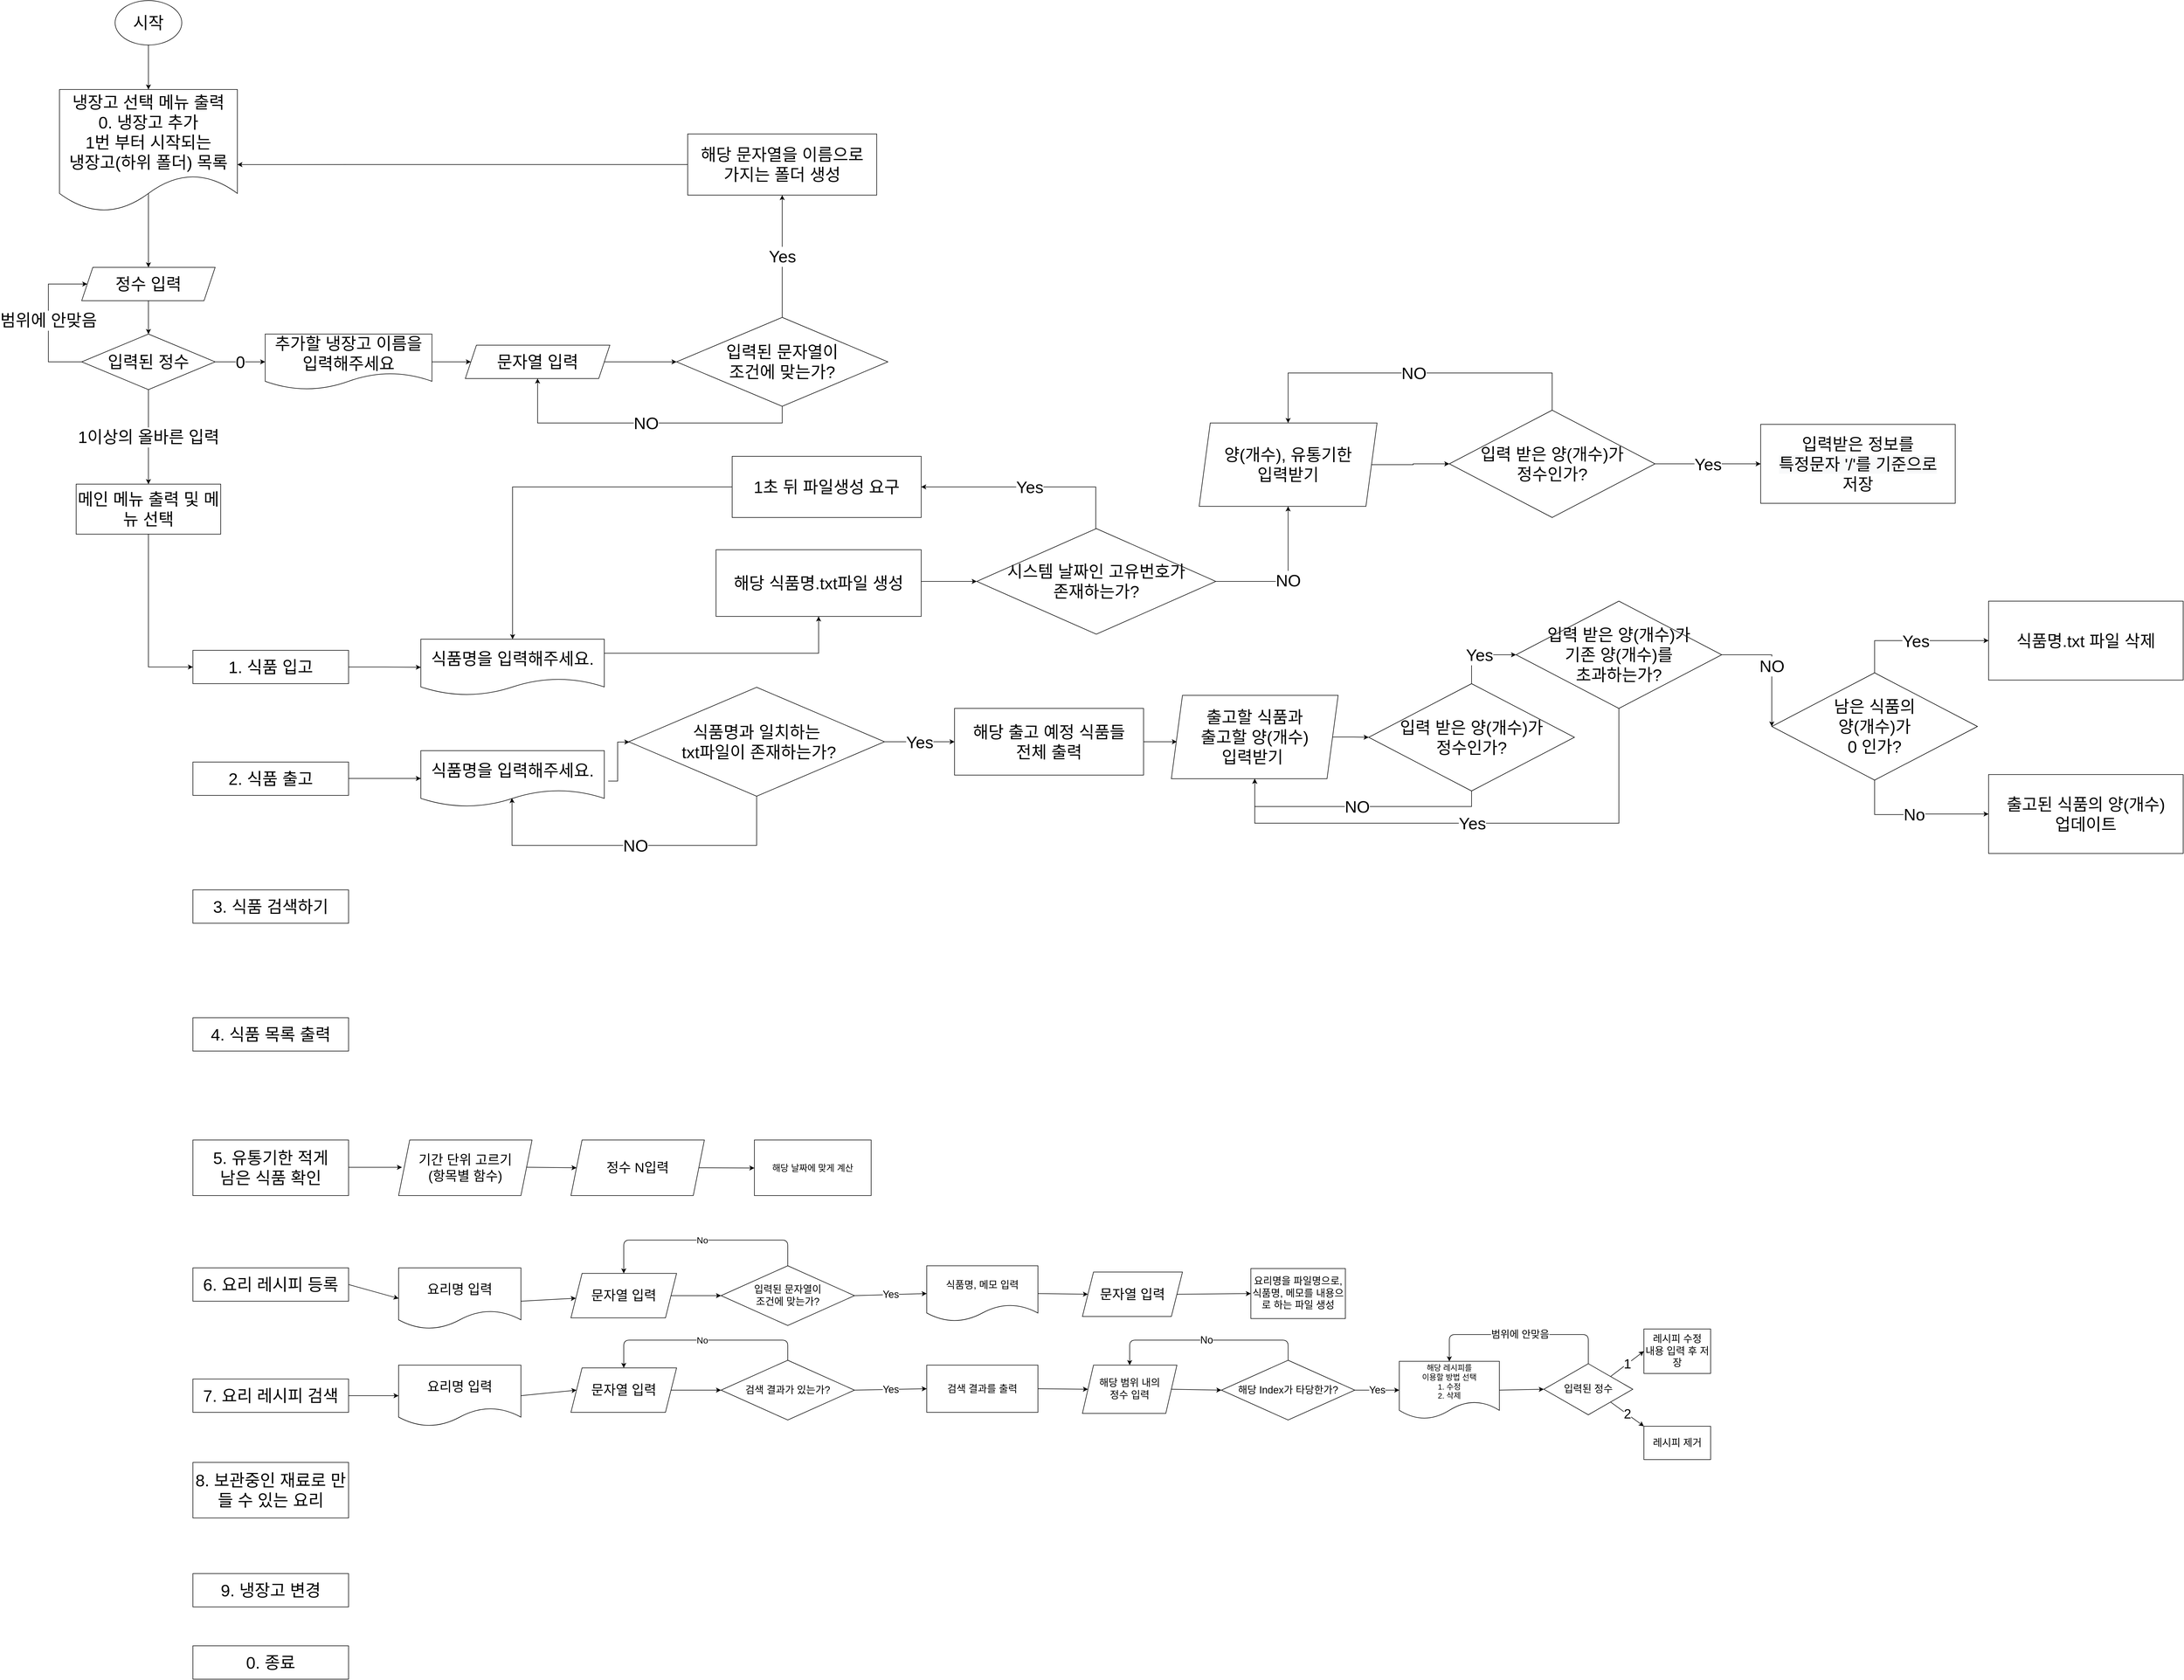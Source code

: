 <mxfile version="14.4.8" type="device"><diagram id="-t7eWM5vVxC-0zjSsLQU" name="Page-1"><mxGraphModel dx="7400" dy="7127" grid="1" gridSize="10" guides="1" tooltips="1" connect="1" arrows="1" fold="1" page="1" pageScale="1" pageWidth="827" pageHeight="1169" math="0" shadow="0"><root><mxCell id="0"/><mxCell id="1" parent="0"/><mxCell id="E0Xfxx2rZA5VtMKfs7qz-1" value="" style="edgeStyle=orthogonalEdgeStyle;rounded=0;orthogonalLoop=1;jettySize=auto;html=1;fontSize=30;" edge="1" parent="1" source="E0Xfxx2rZA5VtMKfs7qz-2" target="E0Xfxx2rZA5VtMKfs7qz-4"><mxGeometry relative="1" as="geometry"/></mxCell><mxCell id="E0Xfxx2rZA5VtMKfs7qz-2" value="시작" style="ellipse;whiteSpace=wrap;html=1;fontSize=30;" vertex="1" parent="1"><mxGeometry x="270" y="230" width="120" height="80" as="geometry"/></mxCell><mxCell id="E0Xfxx2rZA5VtMKfs7qz-3" value="" style="edgeStyle=orthogonalEdgeStyle;rounded=0;orthogonalLoop=1;jettySize=auto;html=1;fontSize=30;exitX=0.5;exitY=0.5;exitDx=0;exitDy=0;exitPerimeter=0;" edge="1" parent="1" source="E0Xfxx2rZA5VtMKfs7qz-4" target="E0Xfxx2rZA5VtMKfs7qz-6"><mxGeometry relative="1" as="geometry"/></mxCell><mxCell id="E0Xfxx2rZA5VtMKfs7qz-4" value="냉장고 선택 메뉴 출력&lt;br&gt;0. 냉장고 추가&lt;br&gt;1번 부터 시작되는 &lt;br&gt;냉장고(하위 폴더) 목록" style="shape=document;whiteSpace=wrap;html=1;boundedLbl=1;fontSize=30;" vertex="1" parent="1"><mxGeometry x="170" y="390" width="320" height="220" as="geometry"/></mxCell><mxCell id="E0Xfxx2rZA5VtMKfs7qz-5" value="" style="edgeStyle=orthogonalEdgeStyle;rounded=0;orthogonalLoop=1;jettySize=auto;html=1;fontSize=30;" edge="1" parent="1" source="E0Xfxx2rZA5VtMKfs7qz-6" target="E0Xfxx2rZA5VtMKfs7qz-10"><mxGeometry relative="1" as="geometry"/></mxCell><mxCell id="E0Xfxx2rZA5VtMKfs7qz-6" value="정수 입력" style="shape=parallelogram;perimeter=parallelogramPerimeter;whiteSpace=wrap;html=1;fixedSize=1;fontSize=30;" vertex="1" parent="1"><mxGeometry x="210" y="710" width="240" height="60" as="geometry"/></mxCell><mxCell id="E0Xfxx2rZA5VtMKfs7qz-7" value="범위에 안맞음" style="edgeStyle=orthogonalEdgeStyle;rounded=0;orthogonalLoop=1;jettySize=auto;html=1;entryX=0;entryY=0.5;entryDx=0;entryDy=0;fontSize=30;" edge="1" parent="1" source="E0Xfxx2rZA5VtMKfs7qz-10" target="E0Xfxx2rZA5VtMKfs7qz-6"><mxGeometry relative="1" as="geometry"><Array as="points"><mxPoint x="150" y="880"/><mxPoint x="150" y="740"/></Array></mxGeometry></mxCell><mxCell id="E0Xfxx2rZA5VtMKfs7qz-8" value="0" style="edgeStyle=orthogonalEdgeStyle;rounded=0;orthogonalLoop=1;jettySize=auto;html=1;fontSize=30;" edge="1" parent="1" source="E0Xfxx2rZA5VtMKfs7qz-10" target="E0Xfxx2rZA5VtMKfs7qz-12"><mxGeometry relative="1" as="geometry"/></mxCell><mxCell id="E0Xfxx2rZA5VtMKfs7qz-9" value="1이상의 올바른 입력" style="edgeStyle=orthogonalEdgeStyle;rounded=0;orthogonalLoop=1;jettySize=auto;html=1;fontSize=30;" edge="1" parent="1" source="E0Xfxx2rZA5VtMKfs7qz-10" target="E0Xfxx2rZA5VtMKfs7qz-21"><mxGeometry relative="1" as="geometry"/></mxCell><mxCell id="E0Xfxx2rZA5VtMKfs7qz-10" value="입력된 정수" style="rhombus;whiteSpace=wrap;html=1;fontSize=30;" vertex="1" parent="1"><mxGeometry x="210" y="830" width="240" height="100" as="geometry"/></mxCell><mxCell id="E0Xfxx2rZA5VtMKfs7qz-11" value="" style="edgeStyle=orthogonalEdgeStyle;rounded=0;orthogonalLoop=1;jettySize=auto;html=1;fontSize=30;" edge="1" parent="1" source="E0Xfxx2rZA5VtMKfs7qz-12" target="E0Xfxx2rZA5VtMKfs7qz-14"><mxGeometry relative="1" as="geometry"/></mxCell><mxCell id="E0Xfxx2rZA5VtMKfs7qz-12" value="추가할 냉장고 이름을 입력해주세요" style="shape=document;whiteSpace=wrap;html=1;boundedLbl=1;fontSize=30;" vertex="1" parent="1"><mxGeometry x="540" y="830" width="300" height="100" as="geometry"/></mxCell><mxCell id="E0Xfxx2rZA5VtMKfs7qz-13" value="" style="edgeStyle=orthogonalEdgeStyle;rounded=0;orthogonalLoop=1;jettySize=auto;html=1;fontSize=30;" edge="1" parent="1" source="E0Xfxx2rZA5VtMKfs7qz-14" target="E0Xfxx2rZA5VtMKfs7qz-17"><mxGeometry relative="1" as="geometry"/></mxCell><mxCell id="E0Xfxx2rZA5VtMKfs7qz-14" value="문자열 입력" style="shape=parallelogram;perimeter=parallelogramPerimeter;whiteSpace=wrap;html=1;fixedSize=1;fontSize=30;" vertex="1" parent="1"><mxGeometry x="900" y="850" width="260" height="60" as="geometry"/></mxCell><mxCell id="E0Xfxx2rZA5VtMKfs7qz-15" value="Yes" style="edgeStyle=orthogonalEdgeStyle;rounded=0;orthogonalLoop=1;jettySize=auto;html=1;fontSize=30;" edge="1" parent="1" source="E0Xfxx2rZA5VtMKfs7qz-17" target="E0Xfxx2rZA5VtMKfs7qz-19"><mxGeometry relative="1" as="geometry"/></mxCell><mxCell id="E0Xfxx2rZA5VtMKfs7qz-16" value="NO" style="edgeStyle=orthogonalEdgeStyle;rounded=0;orthogonalLoop=1;jettySize=auto;html=1;entryX=0.5;entryY=1;entryDx=0;entryDy=0;fontSize=30;" edge="1" parent="1" source="E0Xfxx2rZA5VtMKfs7qz-17" target="E0Xfxx2rZA5VtMKfs7qz-14"><mxGeometry relative="1" as="geometry"><Array as="points"><mxPoint x="1470" y="990"/><mxPoint x="1030" y="990"/></Array></mxGeometry></mxCell><mxCell id="E0Xfxx2rZA5VtMKfs7qz-17" value="입력된 문자열이&lt;br&gt;조건에 맞는가?" style="rhombus;whiteSpace=wrap;html=1;fontSize=30;" vertex="1" parent="1"><mxGeometry x="1280" y="800" width="380" height="160" as="geometry"/></mxCell><mxCell id="E0Xfxx2rZA5VtMKfs7qz-18" style="edgeStyle=orthogonalEdgeStyle;rounded=0;orthogonalLoop=1;jettySize=auto;html=1;entryX=1;entryY=0.614;entryDx=0;entryDy=0;entryPerimeter=0;fontSize=30;" edge="1" parent="1" source="E0Xfxx2rZA5VtMKfs7qz-19" target="E0Xfxx2rZA5VtMKfs7qz-4"><mxGeometry relative="1" as="geometry"/></mxCell><mxCell id="E0Xfxx2rZA5VtMKfs7qz-19" value="해당 문자열을 이름으로&lt;br&gt;가지는 폴더 생성" style="whiteSpace=wrap;html=1;fontSize=30;" vertex="1" parent="1"><mxGeometry x="1300" y="470" width="340" height="110" as="geometry"/></mxCell><mxCell id="E0Xfxx2rZA5VtMKfs7qz-20" style="edgeStyle=orthogonalEdgeStyle;rounded=0;orthogonalLoop=1;jettySize=auto;html=1;fontSize=30;entryX=0;entryY=0.5;entryDx=0;entryDy=0;" edge="1" parent="1" source="E0Xfxx2rZA5VtMKfs7qz-21" target="E0Xfxx2rZA5VtMKfs7qz-23"><mxGeometry relative="1" as="geometry"><mxPoint x="330.0" y="1830.0" as="targetPoint"/></mxGeometry></mxCell><mxCell id="E0Xfxx2rZA5VtMKfs7qz-21" value="메인 메뉴 출력 및 메뉴 선택" style="whiteSpace=wrap;html=1;fontSize=30;" vertex="1" parent="1"><mxGeometry x="200" y="1100" width="260" height="90" as="geometry"/></mxCell><mxCell id="E0Xfxx2rZA5VtMKfs7qz-22" style="edgeStyle=orthogonalEdgeStyle;rounded=0;orthogonalLoop=1;jettySize=auto;html=1;exitX=1;exitY=0.5;exitDx=0;exitDy=0;" edge="1" parent="1" source="E0Xfxx2rZA5VtMKfs7qz-23" target="E0Xfxx2rZA5VtMKfs7qz-76"><mxGeometry relative="1" as="geometry"/></mxCell><mxCell id="E0Xfxx2rZA5VtMKfs7qz-23" value="1. 식품 입고" style="rounded=0;whiteSpace=wrap;html=1;fontSize=30;" vertex="1" parent="1"><mxGeometry x="410" y="1399" width="280" height="60" as="geometry"/></mxCell><mxCell id="E0Xfxx2rZA5VtMKfs7qz-24" value="3. 식품 검색하기" style="rounded=0;whiteSpace=wrap;html=1;fontSize=30;" vertex="1" parent="1"><mxGeometry x="410" y="1830" width="280" height="60" as="geometry"/></mxCell><mxCell id="E0Xfxx2rZA5VtMKfs7qz-25" value="4. 식품 목록 출력" style="rounded=0;whiteSpace=wrap;html=1;fontSize=30;" vertex="1" parent="1"><mxGeometry x="410" y="2060" width="280" height="60" as="geometry"/></mxCell><mxCell id="E0Xfxx2rZA5VtMKfs7qz-26" value="5. 유통기한 적게&lt;br&gt;남은 식품 확인" style="rounded=0;whiteSpace=wrap;html=1;fontSize=30;" vertex="1" parent="1"><mxGeometry x="410" y="2280" width="280" height="100" as="geometry"/></mxCell><mxCell id="E0Xfxx2rZA5VtMKfs7qz-27" value="6. 요리 레시피 등록" style="rounded=0;whiteSpace=wrap;html=1;fontSize=30;" vertex="1" parent="1"><mxGeometry x="410" y="2510" width="280" height="60" as="geometry"/></mxCell><mxCell id="E0Xfxx2rZA5VtMKfs7qz-28" value="2. 식품 출고" style="rounded=0;whiteSpace=wrap;html=1;fontSize=30;" vertex="1" parent="1"><mxGeometry x="410" y="1600" width="280" height="60" as="geometry"/></mxCell><mxCell id="E0Xfxx2rZA5VtMKfs7qz-29" value="7. 요리 레시피 검색" style="rounded=0;whiteSpace=wrap;html=1;fontSize=30;" vertex="1" parent="1"><mxGeometry x="410" y="2710" width="280" height="60" as="geometry"/></mxCell><mxCell id="E0Xfxx2rZA5VtMKfs7qz-30" value="9. 냉장고 변경" style="rounded=0;whiteSpace=wrap;html=1;fontSize=30;" vertex="1" parent="1"><mxGeometry x="410" y="3060" width="280" height="60" as="geometry"/></mxCell><mxCell id="E0Xfxx2rZA5VtMKfs7qz-31" value="8. 보관중인 재료로 만들 수 있는 요리" style="rounded=0;whiteSpace=wrap;html=1;fontSize=30;" vertex="1" parent="1"><mxGeometry x="410" y="2860" width="280" height="100" as="geometry"/></mxCell><mxCell id="E0Xfxx2rZA5VtMKfs7qz-32" value="0. 종료" style="rounded=0;whiteSpace=wrap;html=1;fontSize=30;" vertex="1" parent="1"><mxGeometry x="410" y="3190" width="280" height="60" as="geometry"/></mxCell><mxCell id="E0Xfxx2rZA5VtMKfs7qz-33" value="" style="endArrow=classic;html=1;" edge="1" parent="1"><mxGeometry width="50" height="50" relative="1" as="geometry"><mxPoint x="690" y="2329.17" as="sourcePoint"/><mxPoint x="786" y="2329.17" as="targetPoint"/></mxGeometry></mxCell><mxCell id="E0Xfxx2rZA5VtMKfs7qz-34" value="&lt;font style=&quot;font-size: 24px&quot;&gt;정수 N입력&lt;/font&gt;" style="shape=parallelogram;perimeter=parallelogramPerimeter;whiteSpace=wrap;html=1;fixedSize=1;" vertex="1" parent="1"><mxGeometry x="1090" y="2280" width="240" height="100" as="geometry"/></mxCell><mxCell id="E0Xfxx2rZA5VtMKfs7qz-35" value="&lt;font style=&quot;font-size: 24px&quot;&gt;기간 단위 고르기&lt;br&gt;(항목별 함수)&lt;br&gt;&lt;/font&gt;" style="shape=parallelogram;perimeter=parallelogramPerimeter;whiteSpace=wrap;html=1;fixedSize=1;" vertex="1" parent="1"><mxGeometry x="780" y="2280" width="240" height="100" as="geometry"/></mxCell><mxCell id="E0Xfxx2rZA5VtMKfs7qz-36" value="" style="endArrow=classic;html=1;" edge="1" parent="1"><mxGeometry width="50" height="50" relative="1" as="geometry"><mxPoint x="1010" y="2329" as="sourcePoint"/><mxPoint x="1100" y="2330" as="targetPoint"/></mxGeometry></mxCell><mxCell id="E0Xfxx2rZA5VtMKfs7qz-37" value="" style="endArrow=classic;html=1;exitX=1;exitY=0.5;exitDx=0;exitDy=0;" edge="1" parent="1" source="E0Xfxx2rZA5VtMKfs7qz-34"><mxGeometry width="50" height="50" relative="1" as="geometry"><mxPoint x="1330" y="2329.41" as="sourcePoint"/><mxPoint x="1420" y="2330.41" as="targetPoint"/></mxGeometry></mxCell><mxCell id="E0Xfxx2rZA5VtMKfs7qz-38" value="&lt;font style=&quot;font-size: 16px&quot;&gt;해당 날짜에 맞게 계산&lt;/font&gt;" style="rounded=0;whiteSpace=wrap;html=1;" vertex="1" parent="1"><mxGeometry x="1420" y="2280" width="210" height="100" as="geometry"/></mxCell><mxCell id="E0Xfxx2rZA5VtMKfs7qz-39" value="&lt;font style=&quot;font-size: 24px&quot;&gt;요리명 입력&lt;/font&gt;" style="shape=document;whiteSpace=wrap;html=1;boundedLbl=1;" vertex="1" parent="1"><mxGeometry x="780" y="2510" width="220" height="110" as="geometry"/></mxCell><mxCell id="E0Xfxx2rZA5VtMKfs7qz-40" value="" style="endArrow=classic;html=1;" edge="1" parent="1" target="E0Xfxx2rZA5VtMKfs7qz-41"><mxGeometry width="50" height="50" relative="1" as="geometry"><mxPoint x="1000" y="2570" as="sourcePoint"/><mxPoint x="920" y="2690" as="targetPoint"/></mxGeometry></mxCell><mxCell id="E0Xfxx2rZA5VtMKfs7qz-41" value="&lt;font style=&quot;font-size: 24px&quot;&gt;문자열 입력&lt;/font&gt;" style="shape=parallelogram;perimeter=parallelogramPerimeter;whiteSpace=wrap;html=1;fixedSize=1;" vertex="1" parent="1"><mxGeometry x="1090" y="2520" width="190" height="80" as="geometry"/></mxCell><mxCell id="E0Xfxx2rZA5VtMKfs7qz-42" value="&lt;font style=&quot;font-size: 18px&quot;&gt;입력된 문자열이&lt;br&gt;조건에 맞는가?&lt;/font&gt;" style="rhombus;whiteSpace=wrap;html=1;" vertex="1" parent="1"><mxGeometry x="1360" y="2506.25" width="240" height="107.5" as="geometry"/></mxCell><mxCell id="E0Xfxx2rZA5VtMKfs7qz-43" value="&lt;font size=&quot;3&quot;&gt;No&lt;/font&gt;" style="endArrow=classic;html=1;entryX=0.5;entryY=0;entryDx=0;entryDy=0;exitX=0.5;exitY=0;exitDx=0;exitDy=0;" edge="1" parent="1" source="E0Xfxx2rZA5VtMKfs7qz-42" target="E0Xfxx2rZA5VtMKfs7qz-41"><mxGeometry width="50" height="50" relative="1" as="geometry"><mxPoint x="870" y="2730" as="sourcePoint"/><mxPoint x="920" y="2680" as="targetPoint"/><Array as="points"><mxPoint x="1480" y="2460"/><mxPoint x="1185" y="2460"/></Array></mxGeometry></mxCell><mxCell id="E0Xfxx2rZA5VtMKfs7qz-44" value="" style="endArrow=classic;html=1;entryX=0;entryY=0.5;entryDx=0;entryDy=0;exitX=1;exitY=0.5;exitDx=0;exitDy=0;" edge="1" parent="1" source="E0Xfxx2rZA5VtMKfs7qz-41" target="E0Xfxx2rZA5VtMKfs7qz-42"><mxGeometry width="50" height="50" relative="1" as="geometry"><mxPoint x="870" y="2730" as="sourcePoint"/><mxPoint x="920" y="2680" as="targetPoint"/></mxGeometry></mxCell><mxCell id="E0Xfxx2rZA5VtMKfs7qz-45" value="&lt;font style=&quot;font-size: 18px&quot;&gt;식품명, 메모 입력&lt;/font&gt;" style="shape=document;whiteSpace=wrap;html=1;boundedLbl=1;" vertex="1" parent="1"><mxGeometry x="1730" y="2506.25" width="200" height="100" as="geometry"/></mxCell><mxCell id="E0Xfxx2rZA5VtMKfs7qz-46" value="&lt;font style=&quot;font-size: 18px&quot;&gt;요리명을 파일명으로, 식품명, 메모를 내용으로 하는 파일 생성&lt;/font&gt;" style="rounded=0;whiteSpace=wrap;html=1;" vertex="1" parent="1"><mxGeometry x="2313" y="2511.25" width="170" height="90" as="geometry"/></mxCell><mxCell id="E0Xfxx2rZA5VtMKfs7qz-47" value="&lt;font style=&quot;font-size: 18px&quot;&gt;Yes&lt;/font&gt;" style="endArrow=classic;html=1;entryX=0;entryY=0.5;entryDx=0;entryDy=0;exitX=1;exitY=0.5;exitDx=0;exitDy=0;" edge="1" parent="1" source="E0Xfxx2rZA5VtMKfs7qz-42" target="E0Xfxx2rZA5VtMKfs7qz-45"><mxGeometry width="50" height="50" relative="1" as="geometry"><mxPoint x="1520" y="2690" as="sourcePoint"/><mxPoint x="1570" y="2640" as="targetPoint"/></mxGeometry></mxCell><mxCell id="E0Xfxx2rZA5VtMKfs7qz-48" value="&lt;font style=&quot;font-size: 24px&quot;&gt;문자열 입력&lt;/font&gt;" style="shape=parallelogram;perimeter=parallelogramPerimeter;whiteSpace=wrap;html=1;fixedSize=1;" vertex="1" parent="1"><mxGeometry x="2010" y="2517.5" width="180" height="80" as="geometry"/></mxCell><mxCell id="E0Xfxx2rZA5VtMKfs7qz-49" value="" style="endArrow=classic;html=1;entryX=0;entryY=0.5;entryDx=0;entryDy=0;exitX=1;exitY=0.5;exitDx=0;exitDy=0;" edge="1" parent="1" source="E0Xfxx2rZA5VtMKfs7qz-45" target="E0Xfxx2rZA5VtMKfs7qz-48"><mxGeometry width="50" height="50" relative="1" as="geometry"><mxPoint x="1830" y="2592.5" as="sourcePoint"/><mxPoint x="1630" y="2742.5" as="targetPoint"/></mxGeometry></mxCell><mxCell id="E0Xfxx2rZA5VtMKfs7qz-50" value="" style="endArrow=classic;html=1;entryX=0;entryY=0.5;entryDx=0;entryDy=0;exitX=1;exitY=0.5;exitDx=0;exitDy=0;" edge="1" parent="1" source="E0Xfxx2rZA5VtMKfs7qz-48" target="E0Xfxx2rZA5VtMKfs7qz-46"><mxGeometry width="50" height="50" relative="1" as="geometry"><mxPoint x="1580" y="2792.5" as="sourcePoint"/><mxPoint x="1630" y="2742.5" as="targetPoint"/></mxGeometry></mxCell><mxCell id="E0Xfxx2rZA5VtMKfs7qz-51" value="&lt;font style=&quot;font-size: 24px&quot;&gt;요리명 입력&lt;/font&gt;" style="shape=document;whiteSpace=wrap;html=1;boundedLbl=1;" vertex="1" parent="1"><mxGeometry x="780" y="2685" width="220" height="110" as="geometry"/></mxCell><mxCell id="E0Xfxx2rZA5VtMKfs7qz-52" value="" style="endArrow=classic;html=1;exitX=1;exitY=0.5;exitDx=0;exitDy=0;entryX=0;entryY=0.5;entryDx=0;entryDy=0;" edge="1" parent="1" source="E0Xfxx2rZA5VtMKfs7qz-27" target="E0Xfxx2rZA5VtMKfs7qz-39"><mxGeometry width="50" height="50" relative="1" as="geometry"><mxPoint x="1270" y="2920" as="sourcePoint"/><mxPoint x="1320" y="2870" as="targetPoint"/></mxGeometry></mxCell><mxCell id="E0Xfxx2rZA5VtMKfs7qz-53" value="" style="endArrow=classic;html=1;exitX=1;exitY=0.5;exitDx=0;exitDy=0;entryX=0;entryY=0.5;entryDx=0;entryDy=0;" edge="1" parent="1" source="E0Xfxx2rZA5VtMKfs7qz-29" target="E0Xfxx2rZA5VtMKfs7qz-51"><mxGeometry width="50" height="50" relative="1" as="geometry"><mxPoint x="720" y="2755" as="sourcePoint"/><mxPoint x="810" y="2780" as="targetPoint"/></mxGeometry></mxCell><mxCell id="E0Xfxx2rZA5VtMKfs7qz-54" value="&lt;font style=&quot;font-size: 24px&quot;&gt;문자열 입력&lt;/font&gt;" style="shape=parallelogram;perimeter=parallelogramPerimeter;whiteSpace=wrap;html=1;fixedSize=1;" vertex="1" parent="1"><mxGeometry x="1090" y="2690" width="190" height="80" as="geometry"/></mxCell><mxCell id="E0Xfxx2rZA5VtMKfs7qz-55" value="" style="endArrow=classic;html=1;entryX=0;entryY=0.5;entryDx=0;entryDy=0;exitX=1;exitY=0.5;exitDx=0;exitDy=0;" edge="1" parent="1" source="E0Xfxx2rZA5VtMKfs7qz-51" target="E0Xfxx2rZA5VtMKfs7qz-54"><mxGeometry width="50" height="50" relative="1" as="geometry"><mxPoint x="1270" y="2920" as="sourcePoint"/><mxPoint x="1320" y="2870" as="targetPoint"/></mxGeometry></mxCell><mxCell id="E0Xfxx2rZA5VtMKfs7qz-56" value="&lt;span style=&quot;font-size: 18px&quot;&gt;검색 결과가 있는가?&lt;/span&gt;" style="rhombus;whiteSpace=wrap;html=1;" vertex="1" parent="1"><mxGeometry x="1360" y="2676.25" width="240" height="107.5" as="geometry"/></mxCell><mxCell id="E0Xfxx2rZA5VtMKfs7qz-57" value="" style="endArrow=classic;html=1;exitX=1;exitY=0.5;exitDx=0;exitDy=0;entryX=0;entryY=0.5;entryDx=0;entryDy=0;" edge="1" parent="1" source="E0Xfxx2rZA5VtMKfs7qz-54" target="E0Xfxx2rZA5VtMKfs7qz-56"><mxGeometry width="50" height="50" relative="1" as="geometry"><mxPoint x="1560" y="2930" as="sourcePoint"/><mxPoint x="1610" y="2880" as="targetPoint"/></mxGeometry></mxCell><mxCell id="E0Xfxx2rZA5VtMKfs7qz-58" value="&lt;font size=&quot;3&quot;&gt;No&lt;/font&gt;" style="endArrow=classic;html=1;exitX=0.5;exitY=0;exitDx=0;exitDy=0;entryX=0.5;entryY=0;entryDx=0;entryDy=0;" edge="1" parent="1" source="E0Xfxx2rZA5VtMKfs7qz-56" target="E0Xfxx2rZA5VtMKfs7qz-54"><mxGeometry width="50" height="50" relative="1" as="geometry"><mxPoint x="1560" y="2940" as="sourcePoint"/><mxPoint x="1610" y="2890" as="targetPoint"/><Array as="points"><mxPoint x="1480" y="2640"/><mxPoint x="1185" y="2640"/></Array></mxGeometry></mxCell><mxCell id="E0Xfxx2rZA5VtMKfs7qz-59" value="&lt;font style=&quot;font-size: 18px&quot;&gt;검색 결과를 출력&lt;/font&gt;" style="rounded=0;whiteSpace=wrap;html=1;" vertex="1" parent="1"><mxGeometry x="1730" y="2685" width="200" height="85" as="geometry"/></mxCell><mxCell id="E0Xfxx2rZA5VtMKfs7qz-60" value="&lt;font style=&quot;font-size: 18px&quot;&gt;Yes&lt;/font&gt;" style="endArrow=classic;html=1;exitX=1;exitY=0.5;exitDx=0;exitDy=0;entryX=0;entryY=0.5;entryDx=0;entryDy=0;" edge="1" parent="1" source="E0Xfxx2rZA5VtMKfs7qz-56" target="E0Xfxx2rZA5VtMKfs7qz-59"><mxGeometry width="50" height="50" relative="1" as="geometry"><mxPoint x="1680" y="2620" as="sourcePoint"/><mxPoint x="1730" y="2570" as="targetPoint"/></mxGeometry></mxCell><mxCell id="E0Xfxx2rZA5VtMKfs7qz-61" value="&lt;font style=&quot;font-size: 18px&quot;&gt;해당 범위 내의&lt;br&gt;정수 입력&lt;/font&gt;" style="shape=parallelogram;perimeter=parallelogramPerimeter;whiteSpace=wrap;html=1;fixedSize=1;" vertex="1" parent="1"><mxGeometry x="2010" y="2685" width="170" height="86.87" as="geometry"/></mxCell><mxCell id="E0Xfxx2rZA5VtMKfs7qz-62" value="" style="endArrow=classic;html=1;exitX=1;exitY=0.5;exitDx=0;exitDy=0;entryX=0;entryY=0.5;entryDx=0;entryDy=0;" edge="1" parent="1" source="E0Xfxx2rZA5VtMKfs7qz-59" target="E0Xfxx2rZA5VtMKfs7qz-61"><mxGeometry width="50" height="50" relative="1" as="geometry"><mxPoint x="1830" y="2610" as="sourcePoint"/><mxPoint x="1880" y="2560" as="targetPoint"/></mxGeometry></mxCell><mxCell id="E0Xfxx2rZA5VtMKfs7qz-63" value="&lt;span style=&quot;font-size: 18px&quot;&gt;해당 Index가 타당한가?&lt;/span&gt;" style="rhombus;whiteSpace=wrap;html=1;" vertex="1" parent="1"><mxGeometry x="2260" y="2676.25" width="240" height="107.5" as="geometry"/></mxCell><mxCell id="E0Xfxx2rZA5VtMKfs7qz-64" value="" style="endArrow=classic;html=1;exitX=1;exitY=0.5;exitDx=0;exitDy=0;entryX=0;entryY=0.5;entryDx=0;entryDy=0;" edge="1" parent="1" source="E0Xfxx2rZA5VtMKfs7qz-61" target="E0Xfxx2rZA5VtMKfs7qz-63"><mxGeometry width="50" height="50" relative="1" as="geometry"><mxPoint x="1900" y="2640" as="sourcePoint"/><mxPoint x="1950" y="2590" as="targetPoint"/></mxGeometry></mxCell><mxCell id="E0Xfxx2rZA5VtMKfs7qz-65" value="&lt;font style=&quot;font-size: 18px&quot;&gt;No&lt;/font&gt;" style="endArrow=classic;html=1;exitX=0.5;exitY=0;exitDx=0;exitDy=0;entryX=0.5;entryY=0;entryDx=0;entryDy=0;" edge="1" parent="1" source="E0Xfxx2rZA5VtMKfs7qz-63" target="E0Xfxx2rZA5VtMKfs7qz-61"><mxGeometry width="50" height="50" relative="1" as="geometry"><mxPoint x="1900" y="2640" as="sourcePoint"/><mxPoint x="1950" y="2590" as="targetPoint"/><Array as="points"><mxPoint x="2380" y="2640"/><mxPoint x="2095" y="2640"/></Array></mxGeometry></mxCell><mxCell id="E0Xfxx2rZA5VtMKfs7qz-66" value="&lt;font style=&quot;font-size: 18px&quot;&gt;Yes&lt;/font&gt;" style="endArrow=classic;html=1;exitX=1;exitY=0.5;exitDx=0;exitDy=0;entryX=0;entryY=0.5;entryDx=0;entryDy=0;" edge="1" parent="1" source="E0Xfxx2rZA5VtMKfs7qz-63" target="E0Xfxx2rZA5VtMKfs7qz-67"><mxGeometry width="50" height="50" relative="1" as="geometry"><mxPoint x="2483" y="2670" as="sourcePoint"/><mxPoint x="2533" y="2620" as="targetPoint"/></mxGeometry></mxCell><mxCell id="E0Xfxx2rZA5VtMKfs7qz-67" value="&lt;font style=&quot;font-size: 14px&quot;&gt;해당 레시피를 &lt;br&gt;이용할 방법 선택&lt;br&gt;1. 수정&lt;br&gt;2. 삭제&lt;/font&gt;" style="shape=document;whiteSpace=wrap;html=1;boundedLbl=1;" vertex="1" parent="1"><mxGeometry x="2580" y="2678.13" width="180" height="103.75" as="geometry"/></mxCell><mxCell id="E0Xfxx2rZA5VtMKfs7qz-68" value="&lt;font style=&quot;font-size: 18px&quot;&gt;입력된 정수&lt;/font&gt;" style="rhombus;whiteSpace=wrap;html=1;" vertex="1" parent="1"><mxGeometry x="2840" y="2682.5" width="160" height="91.87" as="geometry"/></mxCell><mxCell id="E0Xfxx2rZA5VtMKfs7qz-69" value="" style="endArrow=classic;html=1;exitX=1;exitY=0.5;exitDx=0;exitDy=0;entryX=0;entryY=0.5;entryDx=0;entryDy=0;" edge="1" parent="1" source="E0Xfxx2rZA5VtMKfs7qz-67" target="E0Xfxx2rZA5VtMKfs7qz-68"><mxGeometry width="50" height="50" relative="1" as="geometry"><mxPoint x="2570" y="2720" as="sourcePoint"/><mxPoint x="2620" y="2670" as="targetPoint"/></mxGeometry></mxCell><mxCell id="E0Xfxx2rZA5VtMKfs7qz-70" value="&lt;font style=&quot;font-size: 18px&quot;&gt;범위에 안맞음&lt;/font&gt;" style="endArrow=classic;html=1;exitX=0.5;exitY=0;exitDx=0;exitDy=0;entryX=0.5;entryY=0;entryDx=0;entryDy=0;" edge="1" parent="1" source="E0Xfxx2rZA5VtMKfs7qz-68" target="E0Xfxx2rZA5VtMKfs7qz-67"><mxGeometry width="50" height="50" relative="1" as="geometry"><mxPoint x="2570" y="2720" as="sourcePoint"/><mxPoint x="2670" y="2550" as="targetPoint"/><Array as="points"><mxPoint x="2920" y="2630"/><mxPoint x="2670" y="2630"/></Array></mxGeometry></mxCell><mxCell id="E0Xfxx2rZA5VtMKfs7qz-71" value="&lt;font style=&quot;font-size: 24px&quot;&gt;2&lt;/font&gt;" style="endArrow=classic;html=1;exitX=1;exitY=1;exitDx=0;exitDy=0;" edge="1" parent="1" source="E0Xfxx2rZA5VtMKfs7qz-68"><mxGeometry width="50" height="50" relative="1" as="geometry"><mxPoint x="2230" y="2810" as="sourcePoint"/><mxPoint x="3020" y="2795" as="targetPoint"/></mxGeometry></mxCell><mxCell id="E0Xfxx2rZA5VtMKfs7qz-72" value="&lt;font style=&quot;font-size: 18px&quot;&gt;레시피 제거&lt;/font&gt;" style="rounded=0;whiteSpace=wrap;html=1;" vertex="1" parent="1"><mxGeometry x="3020" y="2795" width="120" height="60" as="geometry"/></mxCell><mxCell id="E0Xfxx2rZA5VtMKfs7qz-73" value="&lt;font style=&quot;font-size: 18px&quot;&gt;레시피 수정&lt;br&gt;내용 입력 후 저장&lt;/font&gt;" style="rounded=0;whiteSpace=wrap;html=1;" vertex="1" parent="1"><mxGeometry x="3020" y="2620" width="120" height="80" as="geometry"/></mxCell><mxCell id="E0Xfxx2rZA5VtMKfs7qz-74" value="&lt;font style=&quot;font-size: 24px&quot;&gt;1&lt;/font&gt;" style="endArrow=classic;html=1;entryX=0;entryY=0.5;entryDx=0;entryDy=0;exitX=1;exitY=0;exitDx=0;exitDy=0;" edge="1" parent="1" source="E0Xfxx2rZA5VtMKfs7qz-68" target="E0Xfxx2rZA5VtMKfs7qz-73"><mxGeometry width="50" height="50" relative="1" as="geometry"><mxPoint x="2280" y="2790" as="sourcePoint"/><mxPoint x="2330" y="2740" as="targetPoint"/></mxGeometry></mxCell><mxCell id="E0Xfxx2rZA5VtMKfs7qz-75" style="edgeStyle=orthogonalEdgeStyle;rounded=0;orthogonalLoop=1;jettySize=auto;html=1;exitX=1;exitY=0.25;exitDx=0;exitDy=0;" edge="1" parent="1" source="E0Xfxx2rZA5VtMKfs7qz-76" target="E0Xfxx2rZA5VtMKfs7qz-79"><mxGeometry relative="1" as="geometry"><mxPoint x="1520" y="1336" as="targetPoint"/></mxGeometry></mxCell><mxCell id="E0Xfxx2rZA5VtMKfs7qz-76" value="식품명을 입력해주세요." style="shape=document;whiteSpace=wrap;html=1;boundedLbl=1;fontSize=30;" vertex="1" parent="1"><mxGeometry x="820" y="1379" width="330" height="101" as="geometry"/></mxCell><mxCell id="E0Xfxx2rZA5VtMKfs7qz-106" style="edgeStyle=orthogonalEdgeStyle;rounded=0;orthogonalLoop=1;jettySize=auto;html=1;" edge="1" parent="1" source="E0Xfxx2rZA5VtMKfs7qz-79" target="E0Xfxx2rZA5VtMKfs7qz-103"><mxGeometry relative="1" as="geometry"><Array as="points"><mxPoint x="1750" y="1275"/><mxPoint x="1750" y="1275"/></Array></mxGeometry></mxCell><mxCell id="E0Xfxx2rZA5VtMKfs7qz-79" value="해당 식품명.txt파일 생성" style="whiteSpace=wrap;html=1;fontSize=30;" vertex="1" parent="1"><mxGeometry x="1351" y="1218" width="369" height="120" as="geometry"/></mxCell><mxCell id="E0Xfxx2rZA5VtMKfs7qz-124" style="edgeStyle=orthogonalEdgeStyle;rounded=0;orthogonalLoop=1;jettySize=auto;html=1;" edge="1" parent="1" source="E0Xfxx2rZA5VtMKfs7qz-81" target="E0Xfxx2rZA5VtMKfs7qz-123"><mxGeometry relative="1" as="geometry"/></mxCell><mxCell id="E0Xfxx2rZA5VtMKfs7qz-81" value="양(개수), 유통기한 &lt;br&gt;입력받기" style="shape=parallelogram;perimeter=parallelogramPerimeter;whiteSpace=wrap;html=1;fixedSize=1;fontSize=30;" vertex="1" parent="1"><mxGeometry x="2220" y="990" width="320" height="150" as="geometry"/></mxCell><mxCell id="E0Xfxx2rZA5VtMKfs7qz-84" value="입력받은 정보를&lt;br&gt;&lt;span style=&quot;color: rgb(0 , 0 , 0) ; font-family: &amp;#34;helvetica&amp;#34; ; font-size: 30px ; font-style: normal ; font-weight: 400 ; letter-spacing: normal ; text-align: center ; text-indent: 0px ; text-transform: none ; word-spacing: 0px ; background-color: rgb(248 , 249 , 250) ; display: inline ; float: none&quot;&gt;특정문자 '/'를 기준으로&lt;br&gt;&lt;/span&gt;저장" style="whiteSpace=wrap;html=1;fontSize=30;" vertex="1" parent="1"><mxGeometry x="3230" y="992.5" width="350" height="142" as="geometry"/></mxCell><mxCell id="E0Xfxx2rZA5VtMKfs7qz-85" style="edgeStyle=orthogonalEdgeStyle;rounded=0;orthogonalLoop=1;jettySize=auto;html=1;exitX=1;exitY=0.5;exitDx=0;exitDy=0;" edge="1" parent="1" target="E0Xfxx2rZA5VtMKfs7qz-86"><mxGeometry relative="1" as="geometry"><mxPoint x="690" y="1629.5" as="sourcePoint"/></mxGeometry></mxCell><mxCell id="E0Xfxx2rZA5VtMKfs7qz-86" value="식품명을 입력해주세요." style="shape=document;whiteSpace=wrap;html=1;boundedLbl=1;fontSize=30;" vertex="1" parent="1"><mxGeometry x="820" y="1579.5" width="330" height="101" as="geometry"/></mxCell><mxCell id="E0Xfxx2rZA5VtMKfs7qz-87" style="edgeStyle=orthogonalEdgeStyle;rounded=0;orthogonalLoop=1;jettySize=auto;html=1;exitX=1;exitY=0.25;exitDx=0;exitDy=0;" edge="1" parent="1" target="E0Xfxx2rZA5VtMKfs7qz-88"><mxGeometry relative="1" as="geometry"><mxPoint x="1157" y="1634.25" as="sourcePoint"/><Array as="points"><mxPoint x="1174" y="1634"/><mxPoint x="1174" y="1564"/></Array></mxGeometry></mxCell><mxCell id="E0Xfxx2rZA5VtMKfs7qz-88" value="식품명과 일치하는&lt;br&gt;&amp;nbsp;txt파일이 존재하는가?" style="rhombus;whiteSpace=wrap;html=1;fontSize=30;" vertex="1" parent="1"><mxGeometry x="1194" y="1465.5" width="460" height="196" as="geometry"/></mxCell><mxCell id="E0Xfxx2rZA5VtMKfs7qz-89" value="NO" style="edgeStyle=orthogonalEdgeStyle;rounded=0;orthogonalLoop=1;jettySize=auto;html=1;fontSize=30;exitX=0.5;exitY=1;exitDx=0;exitDy=0;entryX=0.496;entryY=0.844;entryDx=0;entryDy=0;entryPerimeter=0;" edge="1" parent="1" source="E0Xfxx2rZA5VtMKfs7qz-88" target="E0Xfxx2rZA5VtMKfs7qz-86"><mxGeometry relative="1" as="geometry"><Array as="points"><mxPoint x="1424" y="1750"/><mxPoint x="984" y="1750"/><mxPoint x="984" y="1671"/><mxPoint x="984" y="1671"/></Array><mxPoint x="1320.0" y="1700" as="sourcePoint"/><mxPoint x="1050" y="1690" as="targetPoint"/></mxGeometry></mxCell><mxCell id="E0Xfxx2rZA5VtMKfs7qz-90" value="Yes" style="edgeStyle=orthogonalEdgeStyle;rounded=0;orthogonalLoop=1;jettySize=auto;html=1;fontSize=30;exitX=1;exitY=0.5;exitDx=0;exitDy=0;entryX=0;entryY=0.5;entryDx=0;entryDy=0;" edge="1" parent="1" target="E0Xfxx2rZA5VtMKfs7qz-92" source="E0Xfxx2rZA5VtMKfs7qz-88"><mxGeometry relative="1" as="geometry"><mxPoint x="1870" y="1571.18" as="sourcePoint"/><mxPoint x="2040" y="1571" as="targetPoint"/><Array as="points"><mxPoint x="1720" y="1564"/><mxPoint x="1780" y="1564"/></Array></mxGeometry></mxCell><mxCell id="E0Xfxx2rZA5VtMKfs7qz-114" style="edgeStyle=orthogonalEdgeStyle;rounded=0;orthogonalLoop=1;jettySize=auto;html=1;entryX=0.033;entryY=0.557;entryDx=0;entryDy=0;entryPerimeter=0;" edge="1" parent="1" source="E0Xfxx2rZA5VtMKfs7qz-92" target="E0Xfxx2rZA5VtMKfs7qz-94"><mxGeometry relative="1" as="geometry"/></mxCell><mxCell id="E0Xfxx2rZA5VtMKfs7qz-92" value="해당 출고 예정 식품들&lt;br&gt;전체 출력" style="whiteSpace=wrap;html=1;fontSize=30;" vertex="1" parent="1"><mxGeometry x="1780" y="1503.5" width="340" height="120" as="geometry"/></mxCell><mxCell id="E0Xfxx2rZA5VtMKfs7qz-116" style="edgeStyle=orthogonalEdgeStyle;rounded=0;orthogonalLoop=1;jettySize=auto;html=1;entryX=0;entryY=0.5;entryDx=0;entryDy=0;" edge="1" parent="1" source="E0Xfxx2rZA5VtMKfs7qz-94" target="E0Xfxx2rZA5VtMKfs7qz-115"><mxGeometry relative="1" as="geometry"/></mxCell><mxCell id="E0Xfxx2rZA5VtMKfs7qz-94" value="출고할 식품과&lt;br&gt;출고할 양(개수)&lt;br&gt;입력받기&amp;nbsp;" style="shape=parallelogram;perimeter=parallelogramPerimeter;whiteSpace=wrap;html=1;fixedSize=1;fontSize=30;size=20.0;" vertex="1" parent="1"><mxGeometry x="2170" y="1480" width="300" height="150" as="geometry"/></mxCell><mxCell id="E0Xfxx2rZA5VtMKfs7qz-95" value="남은 식품의 &lt;br&gt;양(개수)가&lt;br&gt;0 인가?" style="rhombus;whiteSpace=wrap;html=1;fontSize=30;" vertex="1" parent="1"><mxGeometry x="3250" y="1439.5" width="370" height="193" as="geometry"/></mxCell><mxCell id="E0Xfxx2rZA5VtMKfs7qz-96" value="Yes" style="edgeStyle=orthogonalEdgeStyle;rounded=0;orthogonalLoop=1;jettySize=auto;html=1;fontSize=30;entryX=0;entryY=0.5;entryDx=0;entryDy=0;" edge="1" parent="1" source="E0Xfxx2rZA5VtMKfs7qz-95" target="E0Xfxx2rZA5VtMKfs7qz-97"><mxGeometry relative="1" as="geometry"><mxPoint x="3380" y="1432.5" as="sourcePoint"/><mxPoint x="3550" y="1382.5" as="targetPoint"/><Array as="points"><mxPoint x="3435" y="1381.5"/></Array></mxGeometry></mxCell><mxCell id="E0Xfxx2rZA5VtMKfs7qz-97" value="식품명.txt 파일 삭제" style="whiteSpace=wrap;html=1;fontSize=30;" vertex="1" parent="1"><mxGeometry x="3640" y="1310.5" width="350" height="142" as="geometry"/></mxCell><mxCell id="E0Xfxx2rZA5VtMKfs7qz-98" value="No" style="edgeStyle=orthogonalEdgeStyle;rounded=0;orthogonalLoop=1;jettySize=auto;html=1;fontSize=30;entryX=0;entryY=0.5;entryDx=0;entryDy=0;exitX=0.5;exitY=1;exitDx=0;exitDy=0;" edge="1" parent="1" source="E0Xfxx2rZA5VtMKfs7qz-95" target="E0Xfxx2rZA5VtMKfs7qz-99"><mxGeometry relative="1" as="geometry"><mxPoint x="3385" y="1751.5" as="sourcePoint"/><mxPoint x="3550" y="1694.5" as="targetPoint"/><Array as="points"><mxPoint x="3435" y="1694.5"/><mxPoint x="3500" y="1694.5"/><mxPoint x="3500" y="1693.5"/></Array></mxGeometry></mxCell><mxCell id="E0Xfxx2rZA5VtMKfs7qz-99" value="출고된 식품의 양(개수)&lt;br&gt;업데이트" style="whiteSpace=wrap;html=1;fontSize=30;" vertex="1" parent="1"><mxGeometry x="3640" y="1622.5" width="350" height="142" as="geometry"/></mxCell><mxCell id="E0Xfxx2rZA5VtMKfs7qz-103" value="시스템 날짜인 고유번호가&lt;br&gt;존재하는가?" style="rhombus;whiteSpace=wrap;html=1;fontSize=30;" vertex="1" parent="1"><mxGeometry x="1820" y="1180" width="430" height="190" as="geometry"/></mxCell><mxCell id="E0Xfxx2rZA5VtMKfs7qz-110" style="edgeStyle=orthogonalEdgeStyle;rounded=0;orthogonalLoop=1;jettySize=auto;html=1;" edge="1" parent="1" source="E0Xfxx2rZA5VtMKfs7qz-105" target="E0Xfxx2rZA5VtMKfs7qz-76"><mxGeometry relative="1" as="geometry"/></mxCell><mxCell id="E0Xfxx2rZA5VtMKfs7qz-105" value="1초 뒤 파일생성 요구" style="whiteSpace=wrap;html=1;fontSize=30;" vertex="1" parent="1"><mxGeometry x="1380" y="1050" width="340" height="110" as="geometry"/></mxCell><mxCell id="E0Xfxx2rZA5VtMKfs7qz-109" value="Yes" style="edgeStyle=orthogonalEdgeStyle;rounded=0;orthogonalLoop=1;jettySize=auto;html=1;fontSize=30;entryX=1;entryY=0.5;entryDx=0;entryDy=0;" edge="1" parent="1" source="E0Xfxx2rZA5VtMKfs7qz-103" target="E0Xfxx2rZA5VtMKfs7qz-105"><mxGeometry relative="1" as="geometry"><mxPoint x="2034" y="1180" as="sourcePoint"/><mxPoint x="2034" y="960" as="targetPoint"/><Array as="points"><mxPoint x="2034" y="1105"/></Array></mxGeometry></mxCell><mxCell id="E0Xfxx2rZA5VtMKfs7qz-111" value="NO" style="edgeStyle=orthogonalEdgeStyle;rounded=0;orthogonalLoop=1;jettySize=auto;html=1;fontSize=30;exitX=1;exitY=0.5;exitDx=0;exitDy=0;entryX=0.5;entryY=1;entryDx=0;entryDy=0;" edge="1" parent="1" source="E0Xfxx2rZA5VtMKfs7qz-103" target="E0Xfxx2rZA5VtMKfs7qz-81"><mxGeometry relative="1" as="geometry"><Array as="points"><mxPoint x="2380" y="1275"/></Array><mxPoint x="2285" y="1280" as="sourcePoint"/><mxPoint x="2475" y="1320" as="targetPoint"/></mxGeometry></mxCell><mxCell id="E0Xfxx2rZA5VtMKfs7qz-115" value="입력 받은 양(개수)가&lt;br&gt;정수인가?" style="rhombus;whiteSpace=wrap;html=1;fontSize=30;" vertex="1" parent="1"><mxGeometry x="2525" y="1459" width="370" height="193" as="geometry"/></mxCell><mxCell id="E0Xfxx2rZA5VtMKfs7qz-117" value="NO" style="edgeStyle=orthogonalEdgeStyle;rounded=0;orthogonalLoop=1;jettySize=auto;html=1;fontSize=30;exitX=0.5;exitY=1;exitDx=0;exitDy=0;entryX=0.5;entryY=1;entryDx=0;entryDy=0;" edge="1" parent="1" source="E0Xfxx2rZA5VtMKfs7qz-115" target="E0Xfxx2rZA5VtMKfs7qz-94"><mxGeometry relative="1" as="geometry"><Array as="points"><mxPoint x="2710" y="1680"/><mxPoint x="2320" y="1680"/></Array><mxPoint x="2490" y="1770" as="sourcePoint"/><mxPoint x="2640" y="1630" as="targetPoint"/></mxGeometry></mxCell><mxCell id="E0Xfxx2rZA5VtMKfs7qz-118" value="입력 받은 양(개수)가&lt;br&gt;기존 양(개수)를&lt;br&gt;초과하는가?" style="rhombus;whiteSpace=wrap;html=1;fontSize=30;" vertex="1" parent="1"><mxGeometry x="2790" y="1310.5" width="370" height="193" as="geometry"/></mxCell><mxCell id="E0Xfxx2rZA5VtMKfs7qz-120" value="Yes" style="edgeStyle=orthogonalEdgeStyle;rounded=0;orthogonalLoop=1;jettySize=auto;html=1;fontSize=30;entryX=0.5;entryY=1;entryDx=0;entryDy=0;exitX=0.5;exitY=1;exitDx=0;exitDy=0;" edge="1" parent="1" source="E0Xfxx2rZA5VtMKfs7qz-118" target="E0Xfxx2rZA5VtMKfs7qz-94"><mxGeometry relative="1" as="geometry"><mxPoint x="2970" y="1503" as="sourcePoint"/><mxPoint x="2630" y="1750" as="targetPoint"/><Array as="points"><mxPoint x="2975" y="1710"/><mxPoint x="2320" y="1710"/></Array></mxGeometry></mxCell><mxCell id="E0Xfxx2rZA5VtMKfs7qz-121" value="Yes" style="edgeStyle=orthogonalEdgeStyle;rounded=0;orthogonalLoop=1;jettySize=auto;html=1;fontSize=30;entryX=0;entryY=0.5;entryDx=0;entryDy=0;exitX=0.5;exitY=0;exitDx=0;exitDy=0;" edge="1" parent="1" source="E0Xfxx2rZA5VtMKfs7qz-115" target="E0Xfxx2rZA5VtMKfs7qz-118"><mxGeometry relative="1" as="geometry"><mxPoint x="2714" y="1459" as="sourcePoint"/><mxPoint x="2400" y="1371.28" as="targetPoint"/><Array as="points"><mxPoint x="2710" y="1407"/></Array></mxGeometry></mxCell><mxCell id="E0Xfxx2rZA5VtMKfs7qz-122" value="NO" style="edgeStyle=orthogonalEdgeStyle;rounded=0;orthogonalLoop=1;jettySize=auto;html=1;fontSize=30;exitX=1;exitY=0.5;exitDx=0;exitDy=0;entryX=0;entryY=0.5;entryDx=0;entryDy=0;" edge="1" parent="1" source="E0Xfxx2rZA5VtMKfs7qz-118" target="E0Xfxx2rZA5VtMKfs7qz-95"><mxGeometry relative="1" as="geometry"><Array as="points"><mxPoint x="3250" y="1407"/></Array><mxPoint x="3170" y="1399" as="sourcePoint"/><mxPoint x="3320" y="1259" as="targetPoint"/></mxGeometry></mxCell><mxCell id="E0Xfxx2rZA5VtMKfs7qz-123" value="입력 받은 양(개수)가&lt;br&gt;정수인가?" style="rhombus;whiteSpace=wrap;html=1;fontSize=30;" vertex="1" parent="1"><mxGeometry x="2670" y="967" width="370" height="193" as="geometry"/></mxCell><mxCell id="E0Xfxx2rZA5VtMKfs7qz-125" value="NO" style="edgeStyle=orthogonalEdgeStyle;rounded=0;orthogonalLoop=1;jettySize=auto;html=1;fontSize=30;exitX=0.5;exitY=0;exitDx=0;exitDy=0;entryX=0.5;entryY=0;entryDx=0;entryDy=0;" edge="1" parent="1" source="E0Xfxx2rZA5VtMKfs7qz-123" target="E0Xfxx2rZA5VtMKfs7qz-81"><mxGeometry relative="1" as="geometry"><Array as="points"><mxPoint x="2855" y="900"/><mxPoint x="2380" y="900"/></Array><mxPoint x="2810" y="872" as="sourcePoint"/><mxPoint x="2420" y="850" as="targetPoint"/></mxGeometry></mxCell><mxCell id="E0Xfxx2rZA5VtMKfs7qz-126" value="Yes" style="edgeStyle=orthogonalEdgeStyle;rounded=0;orthogonalLoop=1;jettySize=auto;html=1;fontSize=30;entryX=0;entryY=0.5;entryDx=0;entryDy=0;exitX=1;exitY=0.5;exitDx=0;exitDy=0;" edge="1" parent="1" source="E0Xfxx2rZA5VtMKfs7qz-123" target="E0Xfxx2rZA5VtMKfs7qz-84"><mxGeometry relative="1" as="geometry"><mxPoint x="3115" y="1060" as="sourcePoint"/><mxPoint x="2460" y="1186.5" as="targetPoint"/><Array as="points"><mxPoint x="3170" y="1063"/><mxPoint x="3170" y="1063"/></Array></mxGeometry></mxCell></root></mxGraphModel></diagram></mxfile>